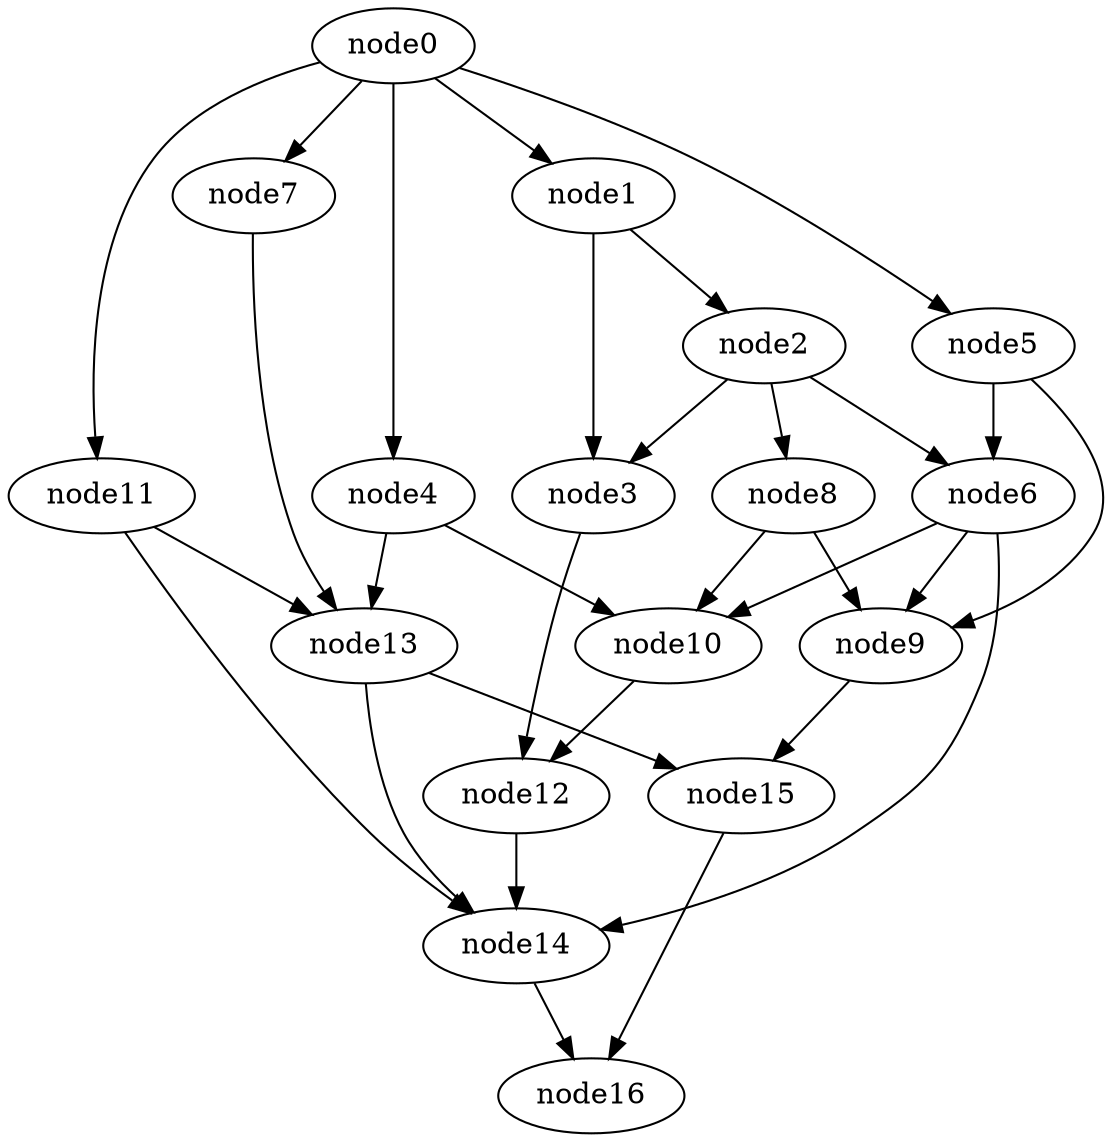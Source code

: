 digraph g{
	node16
	node15 -> node16
	node14 -> node16
	node13 -> node15
	node13 -> node14
	node12 -> node14
	node11 -> node14
	node11 -> node13
	node10 -> node12
	node9 -> node15
	node8 -> node10
	node8 -> node9
	node7 -> node13
	node6 -> node14
	node6 -> node10
	node6 -> node9
	node5 -> node9
	node5 -> node6
	node4 -> node13
	node4 -> node10
	node3 -> node12
	node2 -> node8
	node2 -> node6
	node2 -> node3
	node1 -> node3
	node1 -> node2
	node0 -> node11
	node0 -> node7
	node0 -> node5
	node0 -> node4
	node0 -> node1
}
